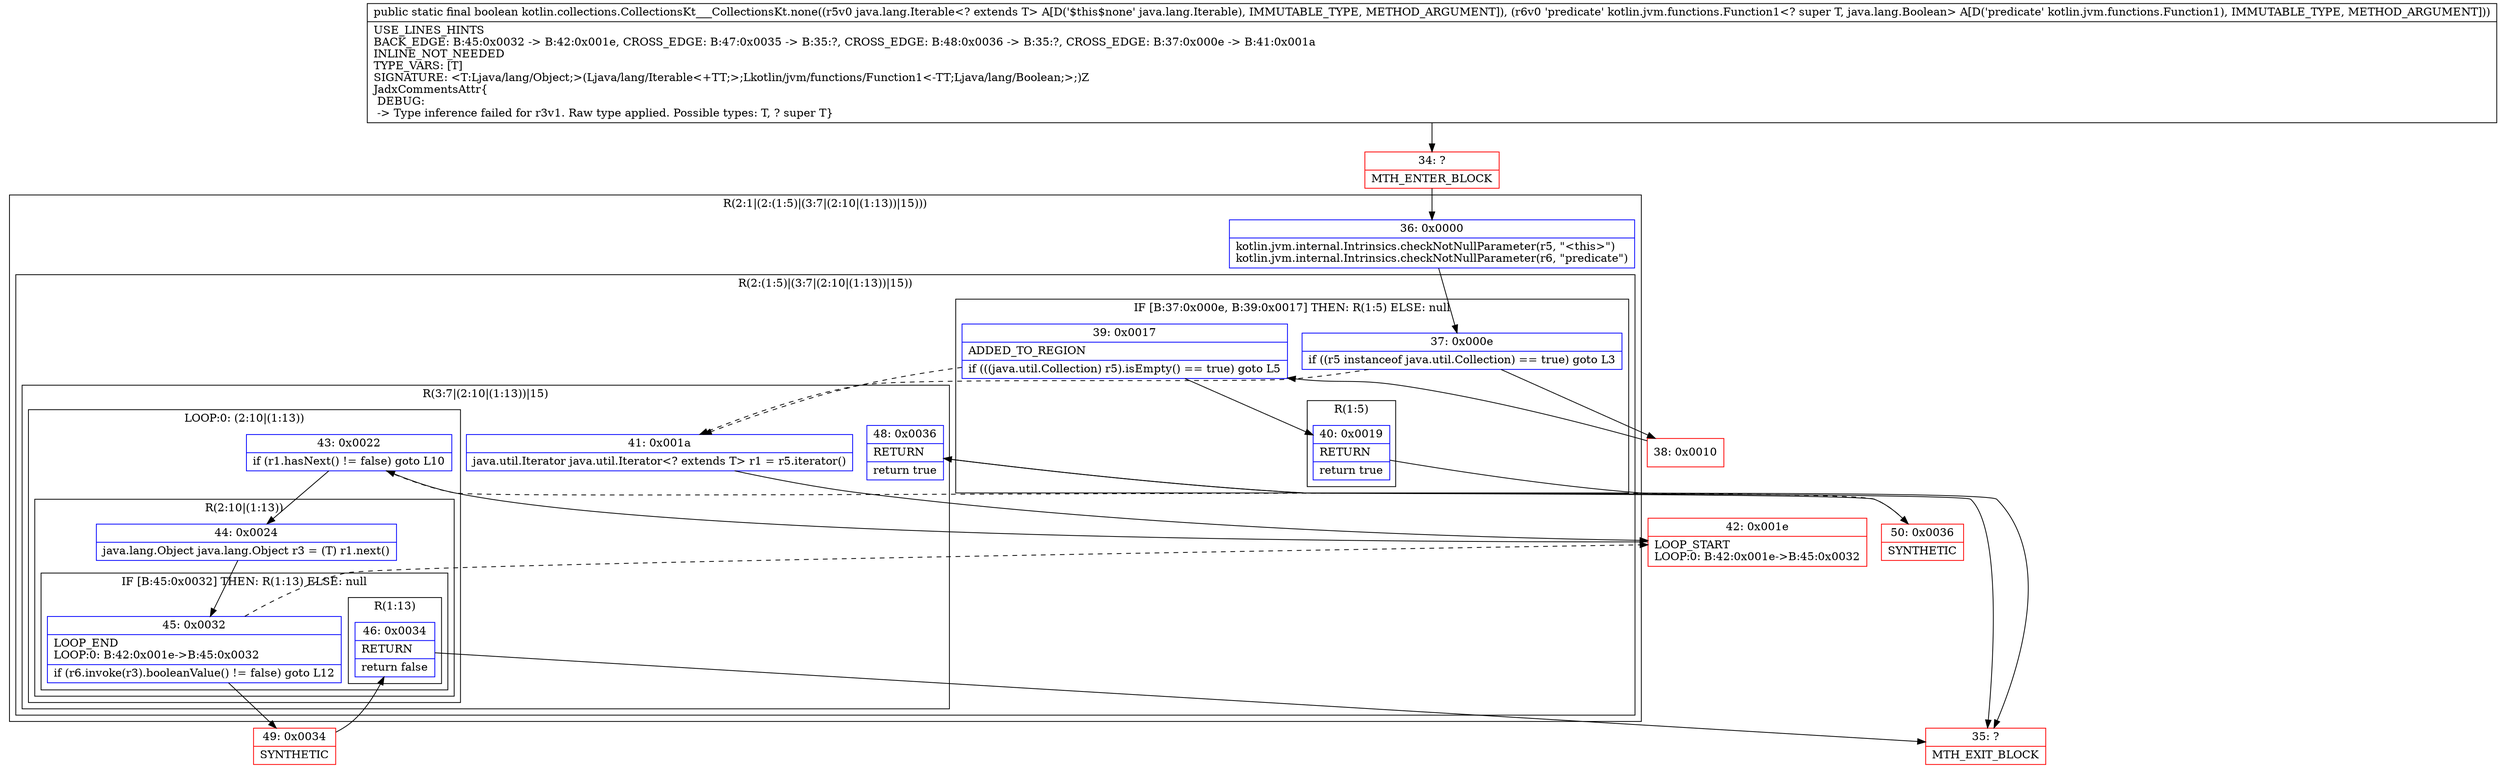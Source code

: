 digraph "CFG forkotlin.collections.CollectionsKt___CollectionsKt.none(Ljava\/lang\/Iterable;Lkotlin\/jvm\/functions\/Function1;)Z" {
subgraph cluster_Region_10184127 {
label = "R(2:1|(2:(1:5)|(3:7|(2:10|(1:13))|15)))";
node [shape=record,color=blue];
Node_36 [shape=record,label="{36\:\ 0x0000|kotlin.jvm.internal.Intrinsics.checkNotNullParameter(r5, \"\<this\>\")\lkotlin.jvm.internal.Intrinsics.checkNotNullParameter(r6, \"predicate\")\l}"];
subgraph cluster_Region_20443547 {
label = "R(2:(1:5)|(3:7|(2:10|(1:13))|15))";
node [shape=record,color=blue];
subgraph cluster_IfRegion_180697819 {
label = "IF [B:37:0x000e, B:39:0x0017] THEN: R(1:5) ELSE: null";
node [shape=record,color=blue];
Node_37 [shape=record,label="{37\:\ 0x000e|if ((r5 instanceof java.util.Collection) == true) goto L3\l}"];
Node_39 [shape=record,label="{39\:\ 0x0017|ADDED_TO_REGION\l|if (((java.util.Collection) r5).isEmpty() == true) goto L5\l}"];
subgraph cluster_Region_1095166938 {
label = "R(1:5)";
node [shape=record,color=blue];
Node_40 [shape=record,label="{40\:\ 0x0019|RETURN\l|return true\l}"];
}
}
subgraph cluster_Region_1051228854 {
label = "R(3:7|(2:10|(1:13))|15)";
node [shape=record,color=blue];
Node_41 [shape=record,label="{41\:\ 0x001a|java.util.Iterator java.util.Iterator\<? extends T\> r1 = r5.iterator()\l}"];
subgraph cluster_LoopRegion_1095697654 {
label = "LOOP:0: (2:10|(1:13))";
node [shape=record,color=blue];
Node_43 [shape=record,label="{43\:\ 0x0022|if (r1.hasNext() != false) goto L10\l}"];
subgraph cluster_Region_43906394 {
label = "R(2:10|(1:13))";
node [shape=record,color=blue];
Node_44 [shape=record,label="{44\:\ 0x0024|java.lang.Object java.lang.Object r3 = (T) r1.next()\l}"];
subgraph cluster_IfRegion_963311576 {
label = "IF [B:45:0x0032] THEN: R(1:13) ELSE: null";
node [shape=record,color=blue];
Node_45 [shape=record,label="{45\:\ 0x0032|LOOP_END\lLOOP:0: B:42:0x001e\-\>B:45:0x0032\l|if (r6.invoke(r3).booleanValue() != false) goto L12\l}"];
subgraph cluster_Region_447465680 {
label = "R(1:13)";
node [shape=record,color=blue];
Node_46 [shape=record,label="{46\:\ 0x0034|RETURN\l|return false\l}"];
}
}
}
}
Node_48 [shape=record,label="{48\:\ 0x0036|RETURN\l|return true\l}"];
}
}
}
Node_34 [shape=record,color=red,label="{34\:\ ?|MTH_ENTER_BLOCK\l}"];
Node_38 [shape=record,color=red,label="{38\:\ 0x0010}"];
Node_35 [shape=record,color=red,label="{35\:\ ?|MTH_EXIT_BLOCK\l}"];
Node_42 [shape=record,color=red,label="{42\:\ 0x001e|LOOP_START\lLOOP:0: B:42:0x001e\-\>B:45:0x0032\l}"];
Node_49 [shape=record,color=red,label="{49\:\ 0x0034|SYNTHETIC\l}"];
Node_50 [shape=record,color=red,label="{50\:\ 0x0036|SYNTHETIC\l}"];
MethodNode[shape=record,label="{public static final boolean kotlin.collections.CollectionsKt___CollectionsKt.none((r5v0 java.lang.Iterable\<? extends T\> A[D('$this$none' java.lang.Iterable), IMMUTABLE_TYPE, METHOD_ARGUMENT]), (r6v0 'predicate' kotlin.jvm.functions.Function1\<? super T, java.lang.Boolean\> A[D('predicate' kotlin.jvm.functions.Function1), IMMUTABLE_TYPE, METHOD_ARGUMENT]))  | USE_LINES_HINTS\lBACK_EDGE: B:45:0x0032 \-\> B:42:0x001e, CROSS_EDGE: B:47:0x0035 \-\> B:35:?, CROSS_EDGE: B:48:0x0036 \-\> B:35:?, CROSS_EDGE: B:37:0x000e \-\> B:41:0x001a\lINLINE_NOT_NEEDED\lTYPE_VARS: [T]\lSIGNATURE: \<T:Ljava\/lang\/Object;\>(Ljava\/lang\/Iterable\<+TT;\>;Lkotlin\/jvm\/functions\/Function1\<\-TT;Ljava\/lang\/Boolean;\>;)Z\lJadxCommentsAttr\{\l DEBUG: \l \-\> Type inference failed for r3v1. Raw type applied. Possible types: T, ? super T\}\l}"];
MethodNode -> Node_34;Node_36 -> Node_37;
Node_37 -> Node_38;
Node_37 -> Node_41[style=dashed];
Node_39 -> Node_40;
Node_39 -> Node_41[style=dashed];
Node_40 -> Node_35;
Node_41 -> Node_42;
Node_43 -> Node_44;
Node_43 -> Node_50[style=dashed];
Node_44 -> Node_45;
Node_45 -> Node_42[style=dashed];
Node_45 -> Node_49;
Node_46 -> Node_35;
Node_48 -> Node_35;
Node_34 -> Node_36;
Node_38 -> Node_39;
Node_42 -> Node_43;
Node_49 -> Node_46;
Node_50 -> Node_48;
}

